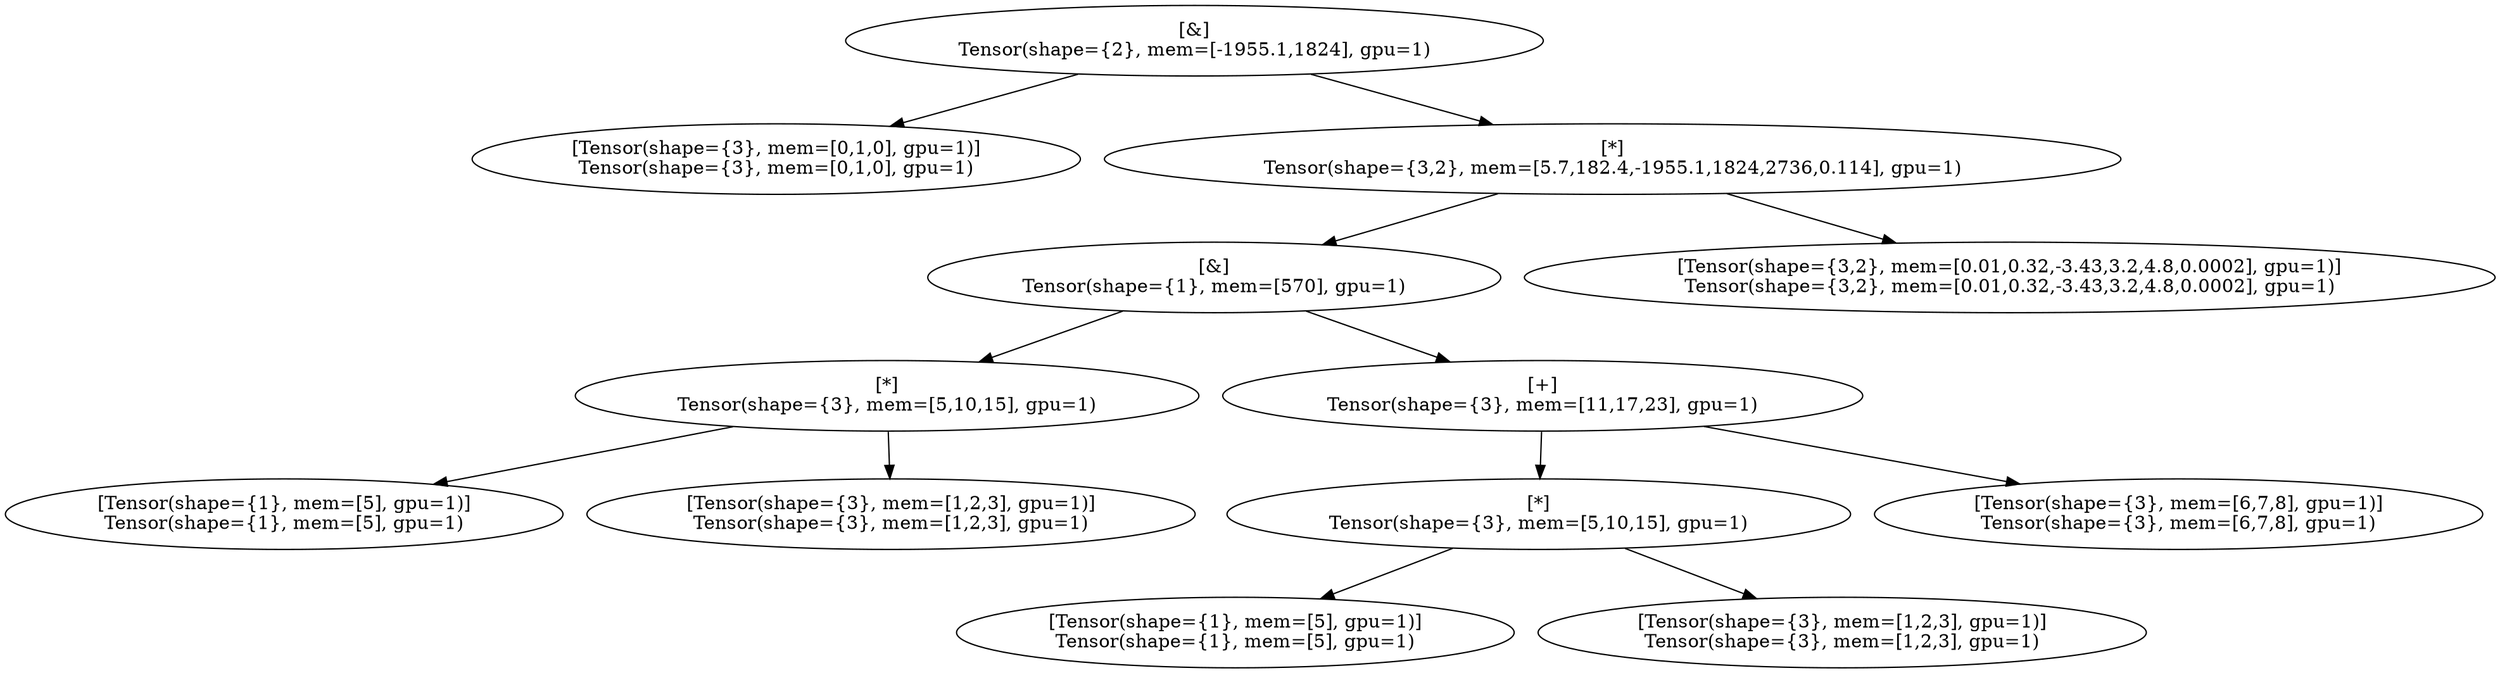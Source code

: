 digraph G {
MATMUL_Output_0Qm8Q[label="[&]\nTensor(shape={2}, mem=[-1955.1,1824], gpu=1)"]
TENSOR_MATMUL_Output_0Qm8Q_1w5Td[label="[Tensor(shape={3}, mem=[0,1,0], gpu=1)]\nTensor(shape={3}, mem=[0,1,0], gpu=1)"]
MATMUL_Output_0Qm8Q -> TENSOR_MATMUL_Output_0Qm8Q_1w5Td
MUL_MATMUL_Output_0Qm8Q_1L4oL[label="[*]\nTensor(shape={3,2}, mem=[5.7,182.4,-1955.1,1824,2736,0.114], gpu=1)"]
MATMUL_Output_0Qm8Q -> MUL_MATMUL_Output_0Qm8Q_1L4oL
MATMUL_MUL_MATMUL_Output_0Qm8Q_1L4oL_2ijyP[label="[&]\nTensor(shape={1}, mem=[570], gpu=1)"]
MUL_MATMUL_Output_0Qm8Q_1L4oL -> MATMUL_MUL_MATMUL_Output_0Qm8Q_1L4oL_2ijyP
MUL_MATMUL_MUL_MATMUL_Output_0Qm8Q_1L4oL_2ijyP_37VX0[label="[*]\nTensor(shape={3}, mem=[5,10,15], gpu=1)"]
MATMUL_MUL_MATMUL_Output_0Qm8Q_1L4oL_2ijyP -> MUL_MATMUL_MUL_MATMUL_Output_0Qm8Q_1L4oL_2ijyP_37VX0
TENSOR_MUL_MATMUL_MUL_MATMUL_Output_0Qm8Q_1L4oL_2ijyP_37VX0_4BKoz[label="[Tensor(shape={1}, mem=[5], gpu=1)]\nTensor(shape={1}, mem=[5], gpu=1)"]
MUL_MATMUL_MUL_MATMUL_Output_0Qm8Q_1L4oL_2ijyP_37VX0 -> TENSOR_MUL_MATMUL_MUL_MATMUL_Output_0Qm8Q_1L4oL_2ijyP_37VX0_4BKoz
TENSOR_MUL_MATMUL_MUL_MATMUL_Output_0Qm8Q_1L4oL_2ijyP_37VX0_4fvyk[label="[Tensor(shape={3}, mem=[1,2,3], gpu=1)]\nTensor(shape={3}, mem=[1,2,3], gpu=1)"]
MUL_MATMUL_MUL_MATMUL_Output_0Qm8Q_1L4oL_2ijyP_37VX0 -> TENSOR_MUL_MATMUL_MUL_MATMUL_Output_0Qm8Q_1L4oL_2ijyP_37VX0_4fvyk
PLUS_MATMUL_MUL_MATMUL_Output_0Qm8Q_1L4oL_2ijyP_3vpAO[label="[+]\nTensor(shape={3}, mem=[11,17,23], gpu=1)"]
MATMUL_MUL_MATMUL_Output_0Qm8Q_1L4oL_2ijyP -> PLUS_MATMUL_MUL_MATMUL_Output_0Qm8Q_1L4oL_2ijyP_3vpAO
MUL_PLUS_MATMUL_MUL_MATMUL_Output_0Qm8Q_1L4oL_2ijyP_3vpAO_4D2fm[label="[*]\nTensor(shape={3}, mem=[5,10,15], gpu=1)"]
PLUS_MATMUL_MUL_MATMUL_Output_0Qm8Q_1L4oL_2ijyP_3vpAO -> MUL_PLUS_MATMUL_MUL_MATMUL_Output_0Qm8Q_1L4oL_2ijyP_3vpAO_4D2fm
TENSOR_MUL_PLUS_MATMUL_MUL_MATMUL_Output_0Qm8Q_1L4oL_2ijyP_3vpAO_4D2fm_5HPfn[label="[Tensor(shape={1}, mem=[5], gpu=1)]\nTensor(shape={1}, mem=[5], gpu=1)"]
MUL_PLUS_MATMUL_MUL_MATMUL_Output_0Qm8Q_1L4oL_2ijyP_3vpAO_4D2fm -> TENSOR_MUL_PLUS_MATMUL_MUL_MATMUL_Output_0Qm8Q_1L4oL_2ijyP_3vpAO_4D2fm_5HPfn
TENSOR_MUL_PLUS_MATMUL_MUL_MATMUL_Output_0Qm8Q_1L4oL_2ijyP_3vpAO_4D2fm_5myMk[label="[Tensor(shape={3}, mem=[1,2,3], gpu=1)]\nTensor(shape={3}, mem=[1,2,3], gpu=1)"]
MUL_PLUS_MATMUL_MUL_MATMUL_Output_0Qm8Q_1L4oL_2ijyP_3vpAO_4D2fm -> TENSOR_MUL_PLUS_MATMUL_MUL_MATMUL_Output_0Qm8Q_1L4oL_2ijyP_3vpAO_4D2fm_5myMk
TENSOR_PLUS_MATMUL_MUL_MATMUL_Output_0Qm8Q_1L4oL_2ijyP_3vpAO_4DZNP[label="[Tensor(shape={3}, mem=[6,7,8], gpu=1)]\nTensor(shape={3}, mem=[6,7,8], gpu=1)"]
PLUS_MATMUL_MUL_MATMUL_Output_0Qm8Q_1L4oL_2ijyP_3vpAO -> TENSOR_PLUS_MATMUL_MUL_MATMUL_Output_0Qm8Q_1L4oL_2ijyP_3vpAO_4DZNP
TENSOR_MUL_MATMUL_Output_0Qm8Q_1L4oL_2yvOj[label="[Tensor(shape={3,2}, mem=[0.01,0.32,-3.43,3.2,4.8,0.0002], gpu=1)]\nTensor(shape={3,2}, mem=[0.01,0.32,-3.43,3.2,4.8,0.0002], gpu=1)"]
MUL_MATMUL_Output_0Qm8Q_1L4oL -> TENSOR_MUL_MATMUL_Output_0Qm8Q_1L4oL_2yvOj
}
